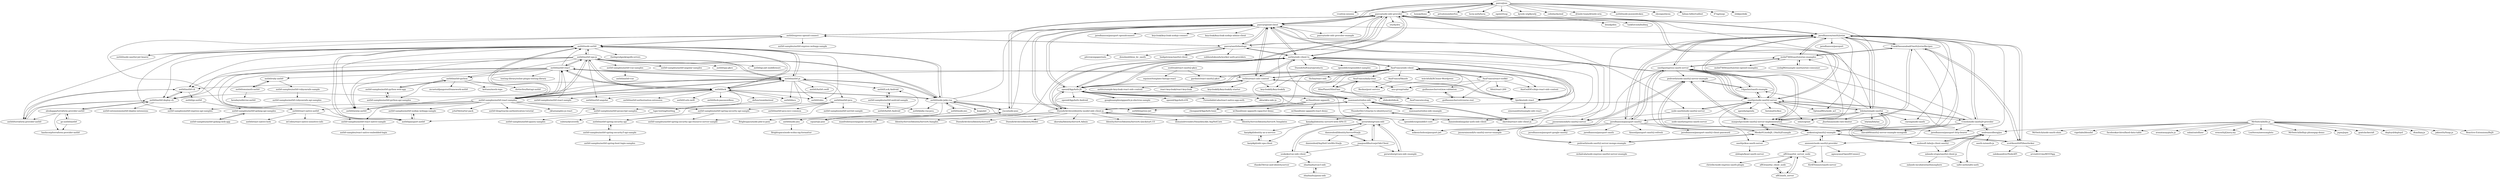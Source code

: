 digraph G {
"panva/jose" -> "vvo/iron-session" ["e"=1]
"panva/jose" -> "panva/node-oidc-provider"
"panva/jose" -> "panva/openid-client"
"panva/jose" -> "honojs/hono" ["e"=1]
"panva/jose" -> "privatenumber/tsx" ["e"=1]
"panva/jose" -> "lucia-auth/lucia" ["e"=1]
"panva/jose" -> "egoist/tsup" ["e"=1]
"panva/jose" -> "kysely-org/kysely" ["e"=1]
"panva/jose" -> "colinhacks/zod" ["e"=1]
"panva/jose" -> "drizzle-team/drizzle-orm" ["e"=1]
"panva/jose" -> "auth0/node-jsonwebtoken" ["e"=1]
"panva/jose" -> "elysiajs/elysia" ["e"=1]
"panva/jose" -> "fabian-hiller/valibot" ["e"=1]
"panva/jose" -> "47ng/nuqs" ["e"=1]
"panva/jose" -> "shikijs/shiki" ["e"=1]
"auth0/auth0-spa-js" -> "auth0/auth0-react"
"auth0/auth0-spa-js" -> "auth0/auth0.js"
"auth0/auth0-spa-js" -> "auth0/node-auth0"
"auth0/auth0-spa-js" -> "auth0/auth0-deploy-cli"
"auth0/auth0-spa-js" -> "auth0/auth0-angular" ["e"=1]
"auth0/auth0-spa-js" -> "auth0/spa-pkce"
"auth0/auth0-spa-js" -> "auth0/lock"
"auth0/auth0-spa-js" -> "auth0-samples/auth0-react-samples"
"auth0/auth0-spa-js" -> "auth0-samples/auth0-vue-samples"
"auth0/auth0-spa-js" -> "auth0/node-jwks-rsa"
"auth0/auth0-spa-js" -> "auth0/nextjs-auth0" ["e"=1]
"auth0/auth0-spa-js" -> "auth0/go-jwt-middleware" ["e"=1]
"auth0/auth0-spa-js" -> "auth0/react-native-auth0"
"auth0/auth0-spa-js" -> "auth0/auth0-python"
"auth0/auth0-spa-js" -> "auth0-samples/auth0-angular-samples" ["e"=1]
"auth0/auth0.js" -> "auth0/lock"
"auth0/auth0.js" -> "auth0/node-auth0"
"auth0/auth0.js" -> "auth0/auth0-spa-js"
"auth0/auth0.js" -> "auth0/auth0-react"
"auth0/auth0.js" -> "auth0-samples/auth0-react-samples"
"auth0/auth0.js" -> "auth0/rules"
"auth0/auth0.js" -> "auth0/auth0-java"
"auth0/auth0.js" -> "auth0/node-jwks-rsa"
"auth0/auth0.js" -> "auth0-samples/auth0-javascript-samples"
"auth0/auth0.js" -> "auth0/Auth0.swift" ["e"=1]
"auth0/auth0.js" -> "auth0/docs" ["e"=1]
"auth0/auth0.js" -> "auth0/auth0-cli"
"auth0/auth0.js" -> "auth0/nextjs-auth0" ["e"=1]
"auth0/auth0.js" -> "auth0/auth0-deploy-cli"
"auth0/auth0.js" -> "auth0/Lock.Android"
"auth0/express-openid-connect" -> "auth0-samples/auth0-express-webapp-sample"
"auth0/express-openid-connect" -> "panva/openid-client"
"auth0/express-openid-connect" -> "auth0/node-oauth2-jwt-bearer"
"auth0/express-openid-connect" -> "auth0/node-auth0"
"auth0/express-openid-connect" -> "auth0/passport-auth0"
"auth0/express-openid-connect" -> "panva/oauth4webapi"
"AxaFrance/oidc-client" -> "AxaFrance/react-toolkit"
"AxaFrance/oidc-client" -> "authts/react-oidc-context"
"AxaFrance/oidc-client" -> "bjerkio/oidc-react"
"AxaFrance/oidc-client" -> "authts/oidc-client-ts"
"AxaFrance/oidc-client" -> "axa-group/radar"
"AxaFrance/oidc-client" -> "openid/AppAuth-JS"
"AxaFrance/oidc-client" -> "AxaFrance/dailyclean"
"AxaFrance/oidc-client" -> "maxmantz/redux-oidc"
"AxaFrance/oidc-client" -> "skoruba/react-oidc-client-js"
"AxaFrance/oidc-client" -> "DuendeArchive/identity-model-oidc-client-js"
"AxaFrance/oidc-client" -> "AxaFrance/Skizzle"
"AxaFrance/oidc-client" -> "thchia/react-oidc"
"AxaFrance/oidc-client" -> "AxaGuilDEv/dojo-react-oidc-context"
"AxaFrance/oidc-client" -> "SlimPlanet/SlimFaas"
"AxaFrance/oidc-client" -> "gardner/react-oauth2-pkce"
"oauthjs/koa-oauth-server" -> "ubilogix/koa2-oauth-server" ["e"=1]
"FrankHassanabad/Oauth2orizeRecipes" -> "jaredhanson/oauth2orize"
"FrankHassanabad/Oauth2orizeRecipes" -> "mohd7469/oauth2orize-examples"
"FrankHassanabad/Oauth2orizeRecipes" -> "manjeshpv/node-oauth2-server-implementation"
"FrankHassanabad/Oauth2orizeRecipes" -> "scottksmith95/beerlocker"
"FrankHassanabad/Oauth2orizeRecipes" -> "mekentosj/oauth2-example"
"FrankHassanabad/Oauth2orizeRecipes" -> "slavab89/oauth2-server-example-mongodb"
"af83/oauth2_server_node" -> "af83/oauth2_client_node"
"af83/oauth2_server_node" -> "af83/auth_server"
"af83/oauth2_server_node" -> "christkv/node-express-oauth-plugin"
"af83/oauth2_server_node" -> "KirillTemnov/oauth-server"
"ThunderDev1/reactjs-ts-identityserver" -> "karpikpl/identity-server4-with-SPA-UI"
"ThunderDev1/reactjs-ts-identityserver" -> "skoruba/react-oidc-client-js"
"perarnborg/vuex-oidc" -> "perarnborg/vuex-oidc-example"
"perarnborg/vuex-oidc" -> "soukoku/vue-oidc-client"
"perarnborg/vuex-oidc" -> "joaojosefilho/vuejsOidcClient"
"perarnborg/vuex-oidc" -> "damienbod/IdentityServer4VueJs"
"perarnborg/vuex-oidc" -> "DuendeArchive/identity-model-oidc-client-js"
"joaojosefilho/vuejsOidcClient" -> "perarnborg/vuex-oidc"
"joaojosefilho/vuejsOidcClient" -> "perarnborg/vuex-oidc-example"
"joaojosefilho/vuejsOidcClient" -> "damienbod/IdentityServer4VueJs"
"joaojosefilho/vuejsOidcClient" -> "soukoku/vue-oidc-client"
"perarnborg/vuex-oidc-example" -> "perarnborg/vuex-oidc"
"jaredhanson/passport-oauth2" -> "jaredhanson/passport-http-bearer" ["e"=1]
"jaredhanson/passport-oauth2" -> "jaredhanson/oauth2orize"
"jaredhanson/passport-oauth2" -> "jaredhanson/passport-oauth"
"jaredhanson/passport-oauth2" -> "mohd7469/oauth2orize-examples"
"jaredhanson/passport-oauth2" -> "fiznool/passport-oauth2-refresh"
"jaredhanson/passport-oauth2" -> "jaredhanson/passport-oauth2-client-password" ["e"=1]
"jaredhanson/passport-oauth2" -> "oauthjs/node-oauth2-server"
"jaredhanson/passport-oauth2" -> "oauthjs/express-oauth-server"
"jaredhanson/passport-oauth2" -> "mikenicholson/passport-jwt" ["e"=1]
"jaredhanson/passport-oauth2" -> "jaredhanson/passport-google-oauth2" ["e"=1]
"jaredhanson/passport-oauth2" -> "mekentosj/oauth2-example"
"tape-testing/testling" -> "substack/coverify"
"auth0-samples/auth0-spring-security5-api-sample" -> "auth0/auth0-spring-security-api"
"auth0-samples/auth0-spring-security5-api-sample" -> "auth0-samples/auth0-spring-boot-login-samples"
"14gasher/oauth-example" -> "oauthjs/express-oauth-server"
"14gasher/oauth-example" -> "pedroetb/node-oauth2-server-example"
"14gasher/oauth-example" -> "oauthjs/node-oauth2-server"
"auth0/auth0-spring-security-api" -> "auth0-samples/auth0-spring-security5-api-sample"
"badgateway/oauth2-client" -> "panva/oauth4webapi"
"mekentosj/oauth2-example" -> "manjeshpv/node-oauth2-server-implementation"
"mekentosj/oauth2-example" -> "ammmir/node-oauth2-provider"
"mekentosj/oauth2-example" -> "oauthjs/koa-oauth-server"
"mekentosj/oauth2-example" -> "scottksmith95/beerlocker"
"soukoku/vue-oidc-client" -> "perarnborg/vuex-oidc"
"soukoku/vue-oidc-client" -> "rbanks54/vue-and-identityserver"
"soukoku/vue-oidc-client" -> "zhazhazhu/vue3-oidc"
"coolaj86/example-oauth2orize-consumer" -> "mohd7469/oauth2orize-examples"
"alexkappa/terraform-provider-auth0" -> "go-auth0/auth0"
"alexkappa/terraform-provider-auth0" -> "hashicorp/terraform-provider-auth0"
"alexkappa/terraform-provider-auth0" -> "auth0/terraform-provider-auth0"
"alexkappa/terraform-provider-auth0" -> "auth0/auth0-deploy-cli"
"wi3land/ionic-appauth" -> "wi3land/ionic-appauth-capacitor-demo"
"wi3land/ionic-appauth" -> "wi3land/ionic-appauth-react-demo"
"wi3land/ionic-appauth" -> "chougaard/AppAuth-Ionic"
"go-auth0/auth0" -> "alexkappa/terraform-provider-auth0"
"go-auth0/auth0" -> "hashicorp/terraform-provider-auth0"
"AxaFrance/react-toolkit" -> "guillaumechervet/course.rest"
"AxaFrance/react-toolkit" -> "AxaFrance/oidc-client"
"AxaFrance/react-toolkit" -> "axa-group/radar"
"AxaFrance/react-toolkit" -> "Sfeir/react-200"
"AxaFrance/react-toolkit" -> "guillaumechervet/mw.validation"
"AxaFrance/react-toolkit" -> "AxaGuilDEv/dojo-react-oidc-context"
"skoruba/react-oidc-client-js" -> "ThunderDev1/reactjs-ts-identityserver"
"skoruba/react-oidc-client-js" -> "maxmantz/redux-oidc"
"damienbod/IdentityServer4VueJs" -> "damienbod/AspNetCoreMvcVueJs"
"damienbod/IdentityServer4VueJs" -> "joaojosefilho/vuejsOidcClient"
"af83/oauth2_client_node" -> "af83/oauth2_server_node"
"af83/oauth2_client_node" -> "af83/auth_server"
"af83/auth_server" -> "af83/oauth2_client_node"
"af83/auth_server" -> "af83/oauth2_server_node"
"auth0/auth0-react" -> "auth0-samples/auth0-react-samples"
"auth0/auth0-react" -> "auth0/auth0-spa-js"
"auth0/auth0-react" -> "auth0/nextjs-auth0" ["e"=1]
"auth0/auth0-react" -> "auth0/auth0.js"
"auth0/auth0-react" -> "auth0/react-native-auth0"
"auth0/auth0-react" -> "auth0/auth0-cli"
"auth0/auth0-react" -> "auth0/lock"
"auth0/auth0-react" -> "auth0/auth0-python"
"auth0/auth0-react" -> "auth0/node-auth0"
"auth0/auth0-react" -> "auth0/auth0-deploy-cli"
"auth0/auth0-react" -> "testing-library/eslint-plugin-testing-library" ["e"=1]
"auth0/auth0-react" -> "authts/react-oidc-context"
"auth0/auth0-react" -> "bjerkio/oidc-react"
"auth0/auth0-react" -> "auth0/ruby-auth0"
"auth0/lock" -> "auth0/auth0.js"
"auth0/lock" -> "auth0/node-auth0"
"auth0/lock" -> "auth0/docs" ["e"=1]
"auth0/lock" -> "auth0/rules"
"auth0/lock" -> "auth0/lock-passwordless"
"auth0/lock" -> "auth0/auth0-authorization-extension"
"auth0/lock" -> "auth0/auth0-spa-js"
"auth0/lock" -> "auth0/passport-auth0"
"auth0/lock" -> "auth0-samples/auth0-react-sample"
"auth0/lock" -> "auth0/auth0-angular" ["e"=1]
"auth0/lock" -> "auth0/node-jwks-rsa"
"auth0/lock" -> "auth0/Lock.swift" ["e"=1]
"auth0/lock" -> "auth0-samples/auth0-react-samples"
"auth0/lock" -> "auth0/auth0-react"
"auth0/lock" -> "defunctzombie/zuul"
"karpikpl/identity-server4-with-SPA-UI" -> "karpikpl/identity-as-a-service"
"karpikpl/identity-server4-with-SPA-UI" -> "karpikpl/oidc-spa-client"
"bjerkio/oidc-react" -> "authts/react-oidc-context"
"bjerkio/oidc-react" -> "AxaFrance/oidc-client"
"bjerkio/oidc-react" -> "simenandre/example-oidc-react"
"bjerkio/oidc-react" -> "authts/oidc-client-ts"
"auth0/auth0-cli" -> "auth0/auth0-deploy-cli"
"auth0/auth0-cli" -> "auth0/terraform-provider-auth0"
"auth0/auth0-cli" -> "auth0/go-auth0"
"MrSwitch/hello.js" -> "andreassolberg/jso"
"MrSwitch/hello.js" -> "arasatasaygin/is.js" ["e"=1]
"MrSwitch/hello.js" -> "sahat/satellizer" ["e"=1]
"MrSwitch/hello.js" -> "ermouth/jQuery.my" ["e"=1]
"MrSwitch/hello.js" -> "LeaVerou/awesomplete" ["e"=1]
"MrSwitch/hello.js" -> "MrSwitch/hellojs-phonegap-demo"
"MrSwitch/hello.js" -> "jspm/jspm" ["e"=1]
"MrSwitch/hello.js" -> "goatslacker/alt" ["e"=1]
"MrSwitch/hello.js" -> "deployd/deployd" ["e"=1]
"MrSwitch/hello.js" -> "dtao/lazy.js" ["e"=1]
"MrSwitch/hello.js" -> "jakiestfu/Snap.js" ["e"=1]
"MrSwitch/hello.js" -> "Reactive-Extensions/RxJS" ["e"=1]
"MrSwitch/hello.js" -> "MrSwitch/node-oauth-shim"
"MrSwitch/hello.js" -> "vigetlabs/blendid" ["e"=1]
"MrSwitch/hello.js" -> "facebookarchive/fixed-data-table" ["e"=1]
"mulesoft-labs/js-client-oauth2" -> "lelylan/simple-oauth2"
"mulesoft-labs/js-client-oauth2" -> "andreassolberg/jso"
"mulesoft-labs/js-client-oauth2" -> "zalando-stups/oauth2-client-js"
"auth0/auth0-python" -> "auth0-samples/auth0-python-web-app"
"auth0/auth0-python" -> "auth0-samples/auth0-python-api-samples"
"auth0/auth0-python" -> "dorinclisu/fastapi-auth0" ["e"=1]
"auth0/auth0-python" -> "mcueto/djangorestframework-auth0"
"auth0/auth0-python" -> "kottans/mock-repo" ["e"=1]
"ammmir/node-oauth2-provider" -> "af83/oauth2_server_node"
"ammmir/node-oauth2-provider" -> "KirillTemnov/oauth-server"
"ammmir/node-oauth2-provider" -> "mekentosj/oauth2-example"
"ammmir/node-oauth2-provider" -> "agmoyano/OpenIDConnect"
"auth0/Lock.Android" -> "auth0-samples/auth0-android-sample"
"jasonraimondi/ts-oauth2-server" -> "jasonraimondi/ts-oauth2-server-example"
"square/js-jose" -> "cisco/node-jose"
"karpikpl/oidc-spa-client" -> "karpikpl/identity-as-a-service"
"karpikpl/identity-as-a-service" -> "karpikpl/oidc-spa-client"
"AxaFrance/Skizzle" -> "Reckue/post-service"
"scottksmith95/beerlocker" -> "FrankHassanabad/Oauth2orizeRecipes"
"scottksmith95/beerlocker" -> "mekentosj/oauth2-example"
"scottksmith95/beerlocker" -> "jaredhanson/oauth2orize"
"scottksmith95/beerlocker" -> "ealeksandrov/NodeAPI" ["e"=1]
"scottksmith95/beerlocker" -> "arvindr21/myRESTApp" ["e"=1]
"auth0/ruby-auth0" -> "auth0/omniauth-auth0"
"auth0/ruby-auth0" -> "auth0-samples/auth0-rubyonrails-sample"
"DuendeArchive/identity-model-oidc-client-js" -> "maxmantz/redux-oidc"
"DuendeArchive/identity-model-oidc-client-js" -> "DuendeArchive/IdentityServer4" ["e"=1]
"DuendeArchive/identity-model-oidc-client-js" -> "authts/oidc-client-ts"
"DuendeArchive/identity-model-oidc-client-js" -> "DuendeArchive/IdentityModel" ["e"=1]
"DuendeArchive/identity-model-oidc-client-js" -> "skoruba/IdentityServer4.Admin" ["e"=1]
"DuendeArchive/identity-model-oidc-client-js" -> "panva/openid-client"
"DuendeArchive/identity-model-oidc-client-js" -> "openiddict/openiddict-core" ["e"=1]
"DuendeArchive/identity-model-oidc-client-js" -> "openid/AppAuth-JS"
"DuendeArchive/identity-model-oidc-client-js" -> "IdentityServer/IdentityServer4.Quickstart.UI" ["e"=1]
"DuendeArchive/identity-model-oidc-client-js" -> "domaindrivendev/Swashbuckle.AspNetCore" ["e"=1]
"DuendeArchive/identity-model-oidc-client-js" -> "perarnborg/vuex-oidc"
"DuendeArchive/identity-model-oidc-client-js" -> "IdentityServer/IdentityServer4.Templates" ["e"=1]
"DuendeArchive/identity-model-oidc-client-js" -> "IdentityServer/IdentityServer4.Samples" ["e"=1]
"DuendeArchive/identity-model-oidc-client-js" -> "damienbod/angular-auth-oidc-client" ["e"=1]
"DuendeArchive/identity-model-oidc-client-js" -> "manfredsteyer/angular-oauth2-oidc" ["e"=1]
"andreassolberg/jso" -> "zalando-stups/oauth2-client-js"
"andreassolberg/jso" -> "salte-auth/salte-auth"
"andreassolberg/jso" -> "t1msh/node-oauth20-provider"
"andreassolberg/jso" -> "mulesoft-labs/js-client-oauth2"
"andreassolberg/jso" -> "oauth-io/oauth-js"
"authts/react-oidc-context" -> "authts/oidc-client-ts"
"authts/react-oidc-context" -> "bjerkio/oidc-react"
"authts/react-oidc-context" -> "AxaFrance/oidc-client"
"authts/react-oidc-context" -> "keycloakify/keycloakify" ["e"=1]
"authts/react-oidc-context" -> "authts/sample-keycloak-react-oidc-context"
"authts/react-oidc-context" -> "react-keycloak/react-keycloak" ["e"=1]
"authts/react-oidc-context" -> "openid/AppAuth-JS"
"authts/react-oidc-context" -> "panva/openid-client"
"authts/react-oidc-context" -> "keycloakify/keycloakify-starter" ["e"=1]
"authts/oidc-client-ts" -> "authts/react-oidc-context"
"authts/oidc-client-ts" -> "DuendeArchive/identity-model-oidc-client-js"
"authts/oidc-client-ts" -> "panva/openid-client"
"authts/oidc-client-ts" -> "AxaFrance/oidc-client"
"authts/oidc-client-ts" -> "bjerkio/oidc-react"
"authts/oidc-client-ts" -> "openid/AppAuth-JS"
"authts/oidc-client-ts" -> "openiddict/openiddict-core" ["e"=1]
"authts/oidc-client-ts" -> "panva/oauth4webapi"
"authts/oidc-client-ts" -> "DuendeSoftware/products" ["e"=1]
"authts/oidc-client-ts" -> "panva/node-oidc-provider"
"authts/oidc-client-ts" -> "keycloakify/keycloakify" ["e"=1]
"authts/oidc-client-ts" -> "openiddict/openiddict-samples" ["e"=1]
"authts/oidc-client-ts" -> "damienbod/angular-auth-oidc-client" ["e"=1]
"authts/oidc-client-ts" -> "manfredsteyer/angular-oauth2-oidc" ["e"=1]
"authts/oidc-client-ts" -> "perarnborg/vuex-oidc"
"zalando-stups/oauth2-client-js" -> "andreassolberg/jso"
"zalando-stups/oauth2-client-js" -> "zalando-incubator/authmosphere" ["e"=1]
"zalando-stups/oauth2-client-js" -> "salte-auth/salte-auth"
"auth0/auth0-java" -> "auth0/auth0-spring-security-api"
"auth0/auth0-java" -> "auth0/auth0-java-mvc-common"
"auth0/auth0-java" -> "auth0-samples/auth0-spring-security-api-sample"
"auth0/auth0-java" -> "auth0-samples/auth0-spring-security-api-resource-server-sample"
"auth0/auth0-java" -> "auth0/jwks-rsa-java"
"auth0/auth0-java" -> "auth0-samples/auth0-servlet-sample"
"panva/node-oidc-provider" -> "panva/openid-client"
"panva/node-oidc-provider" -> "oauthjs/node-oauth2-server"
"panva/node-oidc-provider" -> "panva/node-oidc-provider-example"
"panva/node-oidc-provider" -> "panva/jose"
"panva/node-oidc-provider" -> "jaredhanson/oauth2orize"
"panva/node-oidc-provider" -> "DuendeArchive/identity-model-oidc-client-js"
"panva/node-oidc-provider" -> "authts/oidc-client-ts"
"panva/node-oidc-provider" -> "ory/hydra" ["e"=1]
"panva/node-oidc-provider" -> "panva/oauth4webapi"
"panva/node-oidc-provider" -> "simov/grant" ["e"=1]
"panva/node-oidc-provider" -> "node-oauth/node-oauth2-server"
"panva/node-oidc-provider" -> "openid/AppAuth-JS"
"panva/node-oidc-provider" -> "dexidp/dex" ["e"=1]
"panva/node-oidc-provider" -> "taskforcesh/bullmq" ["e"=1]
"panva/node-oidc-provider" -> "cisco/node-jose"
"panva/oauth4webapi" -> "panva/openid-client"
"panva/oauth4webapi" -> "badgateway/oauth2-client"
"panva/oauth4webapi" -> "subhendukundu/worker-auth-providers" ["e"=1]
"panva/oauth4webapi" -> "authts/oidc-client-ts"
"panva/oauth4webapi" -> "pilcrowonpaper/oslo" ["e"=1]
"panva/oauth4webapi" -> "panva/node-oidc-provider"
"panva/oauth4webapi" -> "denoland/deno_kv_oauth" ["e"=1]
"panva/oauth4webapi" -> "auth0/express-openid-connect"
"panva/oauth4webapi" -> "jasonraimondi/ts-oauth2-server"
"jaredhanson/oauth2orize" -> "oauthjs/node-oauth2-server"
"jaredhanson/oauth2orize" -> "FrankHassanabad/Oauth2orizeRecipes"
"jaredhanson/oauth2orize" -> "jaredhanson/passport-http-bearer" ["e"=1]
"jaredhanson/oauth2orize" -> "mohd7469/oauth2orize-examples"
"jaredhanson/oauth2orize" -> "t1msh/node-oauth20-provider"
"jaredhanson/oauth2orize" -> "jaredhanson/passport-oauth2"
"jaredhanson/oauth2orize" -> "panva/node-oidc-provider"
"jaredhanson/oauth2orize" -> "oauthjs/express-oauth-server"
"jaredhanson/oauth2orize" -> "scottksmith95/beerlocker"
"jaredhanson/oauth2orize" -> "ciaranj/node-oauth" ["e"=1]
"jaredhanson/oauth2orize" -> "mekentosj/oauth2-example"
"jaredhanson/oauth2orize" -> "mikenicholson/passport-jwt" ["e"=1]
"jaredhanson/oauth2orize" -> "jaredhanson/passport" ["e"=1]
"jaredhanson/oauth2orize" -> "lelylan/simple-oauth2"
"jaredhanson/oauth2orize" -> "OptimalBits/node_acl" ["e"=1]
"cisco/node-jose" -> "square/js-jose"
"cisco/node-jose" -> "auth0/node-jwks-rsa"
"cisco/node-jose" -> "panva/openid-client"
"cisco/node-jose" -> "panva/node-oidc-provider"
"soofstad/react-oauth2-pkce" -> "equinor/template-fastapi-react"
"soofstad/react-oauth2-pkce" -> "gardner/react-oauth2-pkce"
"oauthjs/express-oauth-server" -> "oauthjs/node-oauth2-server"
"oauthjs/express-oauth-server" -> "14gasher/oauth-example"
"oauthjs/express-oauth-server" -> "manjeshpv/node-oauth2-server-implementation"
"oauthjs/express-oauth-server" -> "mohd7469/oauth2orize-examples"
"oauthjs/express-oauth-server" -> "pedroetb/node-oauth2-server-example"
"oauthjs/express-oauth-server" -> "jaredhanson/oauth2orize"
"oauthjs/express-oauth-server" -> "mekentosj/oauth2-example"
"oauthjs/express-oauth-server" -> "jaredhanson/passport-oauth2"
"oauthjs/express-oauth-server" -> "oauthjs/koa-oauth-server"
"oauthjs/express-oauth-server" -> "jasonraimondi/ts-oauth2-server"
"node-oauth/node-oauth2-server" -> "node-oauth/express-oauth-server"
"node-oauth/node-oauth2-server" -> "jasonraimondi/ts-oauth2-server"
"node-oauth/node-oauth2-server" -> "oauthjs/node-oauth2-server"
"auth0/terraform-provider-auth0" -> "auth0/auth0-deploy-cli"
"auth0/terraform-provider-auth0" -> "auth0/auth0-cli"
"zhazhazhu/pinia-oidc" -> "zhazhazhu/vue3-oidc"
"AxaFrance/dailyclean" -> "AxaFrance/ecotag"
"AxaFrance/dailyclean" -> "SlimPlanet/SlimFaas"
"AxaFrance/dailyclean" -> "axa-group/radar"
"auth0/go-auth0" -> "auth0-samples/auth0-golang-api-samples"
"maxmantz/redux-oidc" -> "maxmantz/redux-oidc-example"
"maxmantz/redux-oidc" -> "DuendeArchive/identity-model-oidc-client-js"
"maxmantz/redux-oidc" -> "skoruba/react-oidc-client-js"
"maxmantz/redux-oidc" -> "ThunderDev1/reactjs-ts-identityserver"
"maxmantz/redux-oidc" -> "AxaFrance/oidc-client"
"maxmantz/redux-oidc" -> "openid/AppAuth-JS"
"manjeshpv/node-oauth2-server-implementation" -> "pedroetb/node-oauth2-server-example"
"manjeshpv/node-oauth2-server-implementation" -> "mekentosj/oauth2-example"
"manjeshpv/node-oauth2-server-implementation" -> "Meeks91/nodeJS_OAuth2Example"
"manjeshpv/node-oauth2-server-implementation" -> "oauthjs/express-oauth-server"
"manjeshpv/node-oauth2-server-implementation" -> "FrankHassanabad/Oauth2orizeRecipes"
"manjeshpv/node-oauth2-server-implementation" -> "slavab89/oauth2-server-example-mongodb"
"maxmantz/redux-oidc-example" -> "maxmantz/redux-oidc"
"pedroetb/node-oauth2-server-example" -> "pedroetb/node-oauth2-server-mongo-example"
"pedroetb/node-oauth2-server-example" -> "manjeshpv/node-oauth2-server-implementation"
"pedroetb/node-oauth2-server-example" -> "Meeks91/nodeJS_OAuth2Example"
"pedroetb/node-oauth2-server-example" -> "14gasher/oauth-example"
"auth0-samples/auth0-python-web-app" -> "auth0-samples/auth0-python-api-samples"
"auth0-samples/auth0-python-web-app" -> "auth0/auth0-python"
"zhazhazhu/vue3-oidc" -> "zhazhazhu/pinia-oidc"
"guillaumechervet/mw.validation" -> "guillaumechervet/course.rest"
"auth0/react-native-auth0" -> "auth0/react-native-lock" ["e"=1]
"auth0/react-native-auth0" -> "auth0-samples/auth0-react-native-sample"
"auth0/react-native-auth0" -> "mCodex/react-native-sensitive-info" ["e"=1]
"auth0-samples/auth0-vue-samples" -> "auth0/auth0-vue"
"panva/openid-client" -> "panva/node-oidc-provider"
"panva/openid-client" -> "authts/oidc-client-ts"
"panva/openid-client" -> "panva/oauth4webapi"
"panva/openid-client" -> "DuendeArchive/identity-model-oidc-client-js"
"panva/openid-client" -> "panva/jose"
"panva/openid-client" -> "keycloak/keycloak-nodejs-connect" ["e"=1]
"panva/openid-client" -> "auth0/express-openid-connect"
"panva/openid-client" -> "keycloak/keycloak-nodejs-admin-client" ["e"=1]
"panva/openid-client" -> "simov/grant" ["e"=1]
"panva/openid-client" -> "panva/node-oidc-provider-example"
"panva/openid-client" -> "oauthjs/node-oauth2-server"
"panva/openid-client" -> "jaredhanson/passport-openidconnect"
"panva/openid-client" -> "jaredhanson/oauth2orize"
"panva/openid-client" -> "openid/AppAuth-JS"
"panva/openid-client" -> "authts/react-oidc-context"
"auth0-samples/auth0-android-sample" -> "auth0/Auth0.Android"
"auth0-samples/auth0-android-sample" -> "auth0/Lock.Android"
"auth0/Auth0.Android" -> "auth0-samples/auth0-android-sample"
"auth0/Auth0.Android" -> "auth0/Lock.Android"
"auth0/node-auth0" -> "auth0/auth0.js"
"auth0/node-auth0" -> "auth0/passport-auth0"
"auth0/node-auth0" -> "auth0/auth0-spa-js"
"auth0/node-auth0" -> "auth0/lock"
"auth0/node-auth0" -> "auth0/node-jwks-rsa"
"auth0/node-auth0" -> "auth0-samples/auth0-express-api-samples"
"auth0/node-auth0" -> "auth0/auth0-deploy-cli"
"auth0/node-auth0" -> "auth0/express-openid-connect"
"auth0/node-auth0" -> "auth0/node-oauth2-jwt-bearer"
"auth0/node-auth0" -> "auth0/auth0-cli"
"auth0/node-auth0" -> "auth0/rules"
"auth0/node-auth0" -> "auth0/nextjs-auth0" ["e"=1]
"auth0/node-auth0" -> "thebigredgeek/apollo-errors" ["e"=1]
"auth0/node-auth0" -> "auth0-samples/auth0-react-samples"
"auth0/node-auth0" -> "auth0/terraform-provider-auth0"
"auth0-samples/auth0-react-sample" -> "auth0/auth0-react"
"auth0/passport-auth0" -> "auth0-samples/auth0-nodejs-webapp-sample"
"auth0/passport-auth0" -> "auth0/node-auth0"
"auth0/node-jwks-rsa" -> "auth0/node-auth0"
"auth0/node-jwks-rsa" -> "cisco/node-jose"
"auth0/node-jwks-rsa" -> "auth0/node-jws"
"auth0/node-jwks-rsa" -> "koajs/jwt" ["e"=1]
"auth0/node-jwks-rsa" -> "auth0/express-jwt" ["e"=1]
"auth0/node-jwks-rsa" -> "auth0/auth0.js"
"auth0/node-jwks-rsa" -> "mikenicholson/passport-jwt" ["e"=1]
"auth0/node-jwks-rsa" -> "auth0/auth0-spa-js"
"auth0/node-jwks-rsa" -> "Brightspace/node-jwk-to-pem"
"auth0/node-jwks-rsa" -> "panva/openid-client"
"auth0/node-jwks-rsa" -> "auth0/jwks-rsa-java"
"auth0/node-jwks-rsa" -> "auth0/lock"
"t1msh/node-oauth20-provider" -> "jaredhanson/oauth2orize"
"t1msh/node-oauth20-provider" -> "oauthjs/node-oauth2-server"
"t1msh/node-oauth20-provider" -> "andreassolberg/jso"
"t1msh/node-oauth20-provider" -> "ammmir/node-oauth2-provider"
"t1msh/node-oauth20-provider" -> "mekentosj/oauth2-example"
"t1msh/node-oauth20-provider" -> "mohd7469/oauth2orize-examples"
"t1msh/node-oauth20-provider" -> "jaredhanson/passport-http-bearer" ["e"=1]
"SlimPlanet/SlimFaas" -> "AxaFrance/dailyclean"
"SlimPlanet/SlimFaas" -> "AxaFrance/ecotag"
"SlimPlanet/SlimFaas" -> "slidesk/slidesk"
"auth0-samples/auth0-nodejs-webapp-sample" -> "auth0/passport-auth0"
"auth0-samples/auth0-python-api-samples" -> "auth0-samples/auth0-python-web-app"
"auth0-samples/auth0-spring-security-api-sample" -> "auth0/auth0-spring-security-api"
"auth0-samples/auth0-spring-security-api-sample" -> "auth0-samples/auth0-spring-security-api-resource-server-sample"
"auth0-samples/auth0-rubyonrails-sample" -> "auth0-samples/auth0-rubyonrails-api-samples"
"defunctzombie/zuul" -> "tape-testing/testling"
"auth0/auth0-deploy-cli" -> "auth0/auth0-cli"
"auth0/auth0-deploy-cli" -> "auth0/terraform-provider-auth0"
"auth0/auth0-deploy-cli" -> "auth0-extensions/auth0-deploy-extensions"
"auth0/auth0-deploy-cli" -> "alexkappa/terraform-provider-auth0"
"mohd7469/oauth2orize-examples" -> "coolaj86/example-oauth2orize-consumer"
"mohd7469/oauth2orize-examples" -> "jaredhanson/oauth2orize"
"mohd7469/oauth2orize-examples" -> "FrankHassanabad/Oauth2orizeRecipes"
"mohd7469/oauth2orize-examples" -> "oauthjs/express-oauth-server"
"mohd7469/oauth2orize-examples" -> "mohd7469/oauth2orize-openid-examples"
"lelylan/simple-oauth2" -> "mulesoft-labs/js-client-oauth2"
"lelylan/simple-oauth2" -> "oauthjs/node-oauth2-server"
"lelylan/simple-oauth2" -> "jaredhanson/oauth2orize"
"lelylan/simple-oauth2" -> "panva/openid-client"
"lelylan/simple-oauth2" -> "oauthjs/express-oauth-server"
"lelylan/simple-oauth2" -> "ciaranj/node-oauth" ["e"=1]
"lelylan/simple-oauth2" -> "mekentosj/oauth2-example"
"lelylan/simple-oauth2" -> "manjeshpv/node-oauth2-server-implementation"
"lelylan/simple-oauth2" -> "simov/grant" ["e"=1]
"lelylan/simple-oauth2" -> "panva/node-oidc-provider"
"lelylan/simple-oauth2" -> "jaredhanson/passport-oauth2"
"lelylan/simple-oauth2" -> "14gasher/oauth-example"
"lelylan/simple-oauth2" -> "jhurliman/node-rate-limiter" ["e"=1]
"lelylan/simple-oauth2" -> "t1msh/node-oauth20-provider"
"lelylan/simple-oauth2" -> "lelylan/lelylan" ["e"=1]
"auth0/node-jws" -> "auth0/node-jwa"
"auth0/node-jws" -> "Brightspace/node-jwk-to-pem"
"auth0/node-jws" -> "auth0/node-jwks-rsa"
"pedroetb/node-oauth2-server-mongo-example" -> "pedroetb/node-oauth2-server-example"
"pedroetb/node-oauth2-server-mongo-example" -> "Meeks91/nodeJS_OAuth2Example"
"pedroetb/node-oauth2-server-mongo-example" -> "nickalcala/node-express-oauth2-server-example"
"auth0-samples/auth0-golang-api-samples" -> "auth0-samples/auth0-golang-web-app"
"watchfulli/XCloner-Wordpress" -> "Reckue/post-service"
"auth0-samples/auth0-golang-web-app" -> "auth0-samples/auth0-golang-api-samples"
"openid/AppAuth-JS" -> "googlesamples/appauth-js-electron-sample"
"openid/AppAuth-JS" -> "DuendeArchive/identity-model-oidc-client-js"
"openid/AppAuth-JS" -> "authts/oidc-client-ts"
"openid/AppAuth-JS" -> "AxaFrance/oidc-client"
"openid/AppAuth-JS" -> "wi3land/ionic-appauth"
"openid/AppAuth-JS" -> "openid/AppAuth-iOS" ["e"=1]
"openid/AppAuth-JS" -> "authts/react-oidc-context"
"openid/AppAuth-JS" -> "maxmantz/redux-oidc"
"openid/AppAuth-JS" -> "panva/openid-client"
"openid/AppAuth-JS" -> "FormidableLabs/react-native-app-auth" ["e"=1]
"openid/AppAuth-JS" -> "panva/node-oidc-provider"
"openid/AppAuth-JS" -> "okta/okta-oidc-js" ["e"=1]
"openid/AppAuth-JS" -> "bjerkio/oidc-react"
"openid/AppAuth-JS" -> "chougaard/AppAuth-Ionic"
"openid/AppAuth-JS" -> "openid/AppAuth-Android" ["e"=1]
"auth0-samples/auth0-react-samples" -> "auth0/auth0-react"
"auth0-samples/auth0-react-samples" -> "auth0-samples/auth0-javascript-samples"
"auth0-samples/auth0-react-samples" -> "auth0/auth0.js"
"auth0-samples/auth0-react-samples" -> "auth0/node-auth0"
"auth0-samples/auth0-react-samples" -> "auth0/auth0-spa-js"
"auth0-samples/auth0-react-samples" -> "auth0-samples/auth0-nodejs-webapp-sample"
"auth0-samples/auth0-react-samples" -> "auth0/lock"
"auth0-samples/auth0-react-samples" -> "auth0/nextjs-auth0" ["e"=1]
"auth0-samples/auth0-react-samples" -> "auth0-samples/auth0-express-api-samples"
"auth0-samples/auth0-react-samples" -> "auth0/react-native-auth0"
"auth0-samples/auth0-react-samples" -> "auth0-samples/auth0-react-native-sample"
"auth0-samples/auth0-react-samples" -> "auth0-blog/reactjs-authentication-tutorial"
"auth0-samples/auth0-react-samples" -> "okta/samples-js-react" ["e"=1]
"auth0-samples/auth0-react-samples" -> "jch254/starter-pack"
"auth0-samples/auth0-react-samples" -> "auth0-samples/auth0-spring-security-api-sample"
"auth0-samples/auth0-javascript-samples" -> "auth0-samples/auth0-jquery-samples"
"auth0/node-jwa" -> "Brightspace/node-ecdsa-sig-formatter"
"guillaumechervet/course.rest" -> "guillaumechervet/mw.validation"
"googlesamples/appauth-js-electron-sample" -> "openid/AppAuth-JS"
"oauthjs/node-oauth2-server" -> "jaredhanson/oauth2orize"
"oauthjs/node-oauth2-server" -> "oauthjs/express-oauth-server"
"oauthjs/node-oauth2-server" -> "panva/node-oidc-provider"
"oauthjs/node-oauth2-server" -> "14gasher/oauth-example"
"oauthjs/node-oauth2-server" -> "lelylan/simple-oauth2"
"oauthjs/node-oauth2-server" -> "t1msh/node-oauth20-provider"
"oauthjs/node-oauth2-server" -> "manjeshpv/node-oauth2-server-implementation"
"oauthjs/node-oauth2-server" -> "mekentosj/oauth2-example"
"oauthjs/node-oauth2-server" -> "node-oauth/node-oauth2-server"
"oauthjs/node-oauth2-server" -> "simov/grant" ["e"=1]
"oauthjs/node-oauth2-server" -> "Automattic/kue" ["e"=1]
"oauthjs/node-oauth2-server" -> "auth0/express-jwt" ["e"=1]
"oauthjs/node-oauth2-server" -> "OptimalBits/node_acl" ["e"=1]
"oauthjs/node-oauth2-server" -> "panva/openid-client"
"oauthjs/node-oauth2-server" -> "agenda/agenda" ["e"=1]
"Meeks91/nodeJS_OAuth2Example" -> "pedroetb/node-oauth2-server-example"
"Meeks91/nodeJS_OAuth2Example" -> "pedroetb/node-oauth2-server-mongo-example"
"Meeks91/nodeJS_OAuth2Example" -> "manjeshpv/node-oauth2-server-implementation"
"auth0-samples/auth0-react-native-sample" -> "auth0-samples/react-native-embedded-login"
"auth0/omniauth-auth0" -> "auth0/ruby-auth0"
"auth0/omniauth-auth0" -> "faradayio/devise-auth0"
"panva/jose" ["l"="1.039,-35.594"]
"vvo/iron-session" ["l"="-1.36,-30.015"]
"panva/node-oidc-provider" ["l"="0.988,-35.547"]
"panva/openid-client" ["l"="0.959,-35.572"]
"honojs/hono" ["l"="-4.045,-29.977"]
"privatenumber/tsx" ["l"="-4.221,-29.964"]
"lucia-auth/lucia" ["l"="-3.942,-30.105"]
"egoist/tsup" ["l"="-4.154,-29.869"]
"kysely-org/kysely" ["l"="-4.158,-30.102"]
"colinhacks/zod" ["l"="-3.966,-29.772"]
"drizzle-team/drizzle-orm" ["l"="-3.983,-30.004"]
"auth0/node-jsonwebtoken" ["l"="0.024,-34.198"]
"elysiajs/elysia" ["l"="-4.09,-30.068"]
"fabian-hiller/valibot" ["l"="-4.068,-30.009"]
"47ng/nuqs" ["l"="-3.764,-30.052"]
"shikijs/shiki" ["l"="-3.913,-29.988"]
"auth0/auth0-spa-js" ["l"="0.791,-35.71"]
"auth0/auth0-react" ["l"="0.796,-35.695"]
"auth0/auth0.js" ["l"="0.794,-35.737"]
"auth0/node-auth0" ["l"="0.819,-35.702"]
"auth0/auth0-deploy-cli" ["l"="0.772,-35.752"]
"auth0/auth0-angular" ["l"="9.98,-23.771"]
"auth0/spa-pkce" ["l"="0.769,-35.676"]
"auth0/lock" ["l"="0.832,-35.724"]
"auth0-samples/auth0-react-samples" ["l"="0.761,-35.711"]
"auth0-samples/auth0-vue-samples" ["l"="0.798,-35.8"]
"auth0/node-jwks-rsa" ["l"="0.867,-35.701"]
"auth0/nextjs-auth0" ["l"="-1.369,-29.97"]
"auth0/go-jwt-middleware" ["l"="3.907,-8.872"]
"auth0/react-native-auth0" ["l"="0.741,-35.685"]
"auth0/auth0-python" ["l"="0.711,-35.657"]
"auth0-samples/auth0-angular-samples" ["l"="9.902,-23.701"]
"auth0/rules" ["l"="0.833,-35.751"]
"auth0/auth0-java" ["l"="0.718,-35.783"]
"auth0-samples/auth0-javascript-samples" ["l"="0.724,-35.738"]
"auth0/Auth0.swift" ["l"="44.091,-26.981"]
"auth0/docs" ["l"="50.546,-0.541"]
"auth0/auth0-cli" ["l"="0.751,-35.738"]
"auth0/Lock.Android" ["l"="0.769,-35.832"]
"auth0/express-openid-connect" ["l"="0.89,-35.626"]
"auth0-samples/auth0-express-webapp-sample" ["l"="0.896,-35.653"]
"auth0/node-oauth2-jwt-bearer" ["l"="0.859,-35.66"]
"auth0/passport-auth0" ["l"="0.832,-35.67"]
"panva/oauth4webapi" ["l"="0.944,-35.547"]
"AxaFrance/oidc-client" ["l"="0.853,-35.525"]
"AxaFrance/react-toolkit" ["l"="0.852,-35.484"]
"authts/react-oidc-context" ["l"="0.876,-35.579"]
"bjerkio/oidc-react" ["l"="0.85,-35.578"]
"authts/oidc-client-ts" ["l"="0.914,-35.558"]
"axa-group/radar" ["l"="0.833,-35.495"]
"openid/AppAuth-JS" ["l"="0.888,-35.549"]
"AxaFrance/dailyclean" ["l"="0.815,-35.483"]
"maxmantz/redux-oidc" ["l"="0.84,-35.544"]
"skoruba/react-oidc-client-js" ["l"="0.809,-35.525"]
"DuendeArchive/identity-model-oidc-client-js" ["l"="0.915,-35.584"]
"AxaFrance/Skizzle" ["l"="0.789,-35.505"]
"thchia/react-oidc" ["l"="0.869,-35.496"]
"AxaGuilDEv/dojo-react-oidc-context" ["l"="0.85,-35.502"]
"SlimPlanet/SlimFaas" ["l"="0.794,-35.474"]
"gardner/react-oauth2-pkce" ["l"="0.828,-35.459"]
"oauthjs/koa-oauth-server" ["l"="1.129,-35.521"]
"ubilogix/koa2-oauth-server" ["l"="-7.897,-36.074"]
"FrankHassanabad/Oauth2orizeRecipes" ["l"="1.135,-35.475"]
"jaredhanson/oauth2orize" ["l"="1.076,-35.479"]
"mohd7469/oauth2orize-examples" ["l"="1.108,-35.454"]
"manjeshpv/node-oauth2-server-implementation" ["l"="1.127,-35.495"]
"scottksmith95/beerlocker" ["l"="1.134,-35.456"]
"mekentosj/oauth2-example" ["l"="1.112,-35.472"]
"slavab89/oauth2-server-example-mongodb" ["l"="1.163,-35.483"]
"af83/oauth2_server_node" ["l"="1.227,-35.423"]
"af83/oauth2_client_node" ["l"="1.247,-35.416"]
"af83/auth_server" ["l"="1.25,-35.429"]
"christkv/node-express-oauth-plugin" ["l"="1.246,-35.402"]
"KirillTemnov/oauth-server" ["l"="1.203,-35.431"]
"ThunderDev1/reactjs-ts-identityserver" ["l"="0.778,-35.519"]
"karpikpl/identity-server4-with-SPA-UI" ["l"="0.731,-35.487"]
"perarnborg/vuex-oidc" ["l"="0.981,-35.629"]
"perarnborg/vuex-oidc-example" ["l"="0.989,-35.647"]
"soukoku/vue-oidc-client" ["l"="1.029,-35.652"]
"joaojosefilho/vuejsOidcClient" ["l"="1.006,-35.655"]
"damienbod/IdentityServer4VueJs" ["l"="1.016,-35.675"]
"jaredhanson/passport-oauth2" ["l"="1.066,-35.452"]
"jaredhanson/passport-http-bearer" ["l"="0.068,-34.443"]
"jaredhanson/passport-oauth" ["l"="1.044,-35.422"]
"fiznool/passport-oauth2-refresh" ["l"="1.02,-35.409"]
"jaredhanson/passport-oauth2-client-password" ["l"="0.071,-34.52"]
"oauthjs/node-oauth2-server" ["l"="1.054,-35.51"]
"oauthjs/express-oauth-server" ["l"="1.095,-35.492"]
"mikenicholson/passport-jwt" ["l"="0.073,-34.362"]
"jaredhanson/passport-google-oauth2" ["l"="0.156,-34.482"]
"tape-testing/testling" ["l"="0.942,-35.852"]
"substack/coverify" ["l"="0.959,-35.878"]
"auth0-samples/auth0-spring-security5-api-sample" ["l"="0.642,-35.809"]
"auth0/auth0-spring-security-api" ["l"="0.67,-35.791"]
"auth0-samples/auth0-spring-boot-login-samples" ["l"="0.618,-35.826"]
"14gasher/oauth-example" ["l"="1.1,-35.514"]
"pedroetb/node-oauth2-server-example" ["l"="1.146,-35.512"]
"badgateway/oauth2-client" ["l"="0.934,-35.507"]
"ammmir/node-oauth2-provider" ["l"="1.165,-35.436"]
"rbanks54/vue-and-identityserver" ["l"="1.054,-35.667"]
"zhazhazhu/vue3-oidc" ["l"="1.076,-35.67"]
"coolaj86/example-oauth2orize-consumer" ["l"="1.121,-35.428"]
"alexkappa/terraform-provider-auth0" ["l"="0.748,-35.793"]
"go-auth0/auth0" ["l"="0.737,-35.823"]
"hashicorp/terraform-provider-auth0" ["l"="0.723,-35.813"]
"auth0/terraform-provider-auth0" ["l"="0.755,-35.759"]
"wi3land/ionic-appauth" ["l"="0.819,-35.563"]
"wi3land/ionic-appauth-capacitor-demo" ["l"="0.785,-35.562"]
"wi3land/ionic-appauth-react-demo" ["l"="0.794,-35.573"]
"chougaard/AppAuth-Ionic" ["l"="0.85,-35.558"]
"guillaumechervet/course.rest" ["l"="0.864,-35.464"]
"Sfeir/react-200" ["l"="0.854,-35.453"]
"guillaumechervet/mw.validation" ["l"="0.85,-35.466"]
"damienbod/AspNetCoreMvcVueJs" ["l"="1.042,-35.702"]
"testing-library/eslint-plugin-testing-library" ["l"="-1.857,-28.489"]
"auth0/ruby-auth0" ["l"="0.843,-35.797"]
"auth0/lock-passwordless" ["l"="0.876,-35.746"]
"auth0/auth0-authorization-extension" ["l"="0.862,-35.762"]
"auth0-samples/auth0-react-sample" ["l"="0.812,-35.682"]
"auth0/Lock.swift" ["l"="44.083,-26.958"]
"defunctzombie/zuul" ["l"="0.908,-35.807"]
"karpikpl/identity-as-a-service" ["l"="0.706,-35.474"]
"karpikpl/oidc-spa-client" ["l"="0.72,-35.468"]
"simenandre/example-oidc-react" ["l"="0.819,-35.588"]
"auth0/go-auth0" ["l"="0.653,-35.753"]
"MrSwitch/hello.js" ["l"="1.129,-35.282"]
"andreassolberg/jso" ["l"="1.101,-35.368"]
"arasatasaygin/is.js" ["l"="22.644,-26.948"]
"sahat/satellizer" ["l"="10.061,-23.911"]
"ermouth/jQuery.my" ["l"="22.447,-27.112"]
"LeaVerou/awesomplete" ["l"="22.63,-26.976"]
"MrSwitch/hellojs-phonegap-demo" ["l"="1.122,-35.254"]
"jspm/jspm" ["l"="-0.332,-31.359"]
"goatslacker/alt" ["l"="0.525,-29.213"]
"deployd/deployd" ["l"="5.736,-9.392"]
"dtao/lazy.js" ["l"="1.534,-26.974"]
"jakiestfu/Snap.js" ["l"="22.221,-29.334"]
"Reactive-Extensions/RxJS" ["l"="0.864,-29.215"]
"MrSwitch/node-oauth-shim" ["l"="1.151,-35.257"]
"vigetlabs/blendid" ["l"="22.527,-29.848"]
"facebookarchive/fixed-data-table" ["l"="0.463,-28.902"]
"mulesoft-labs/js-client-oauth2" ["l"="1.069,-35.398"]
"lelylan/simple-oauth2" ["l"="1.044,-35.473"]
"zalando-stups/oauth2-client-js" ["l"="1.073,-35.356"]
"auth0-samples/auth0-python-web-app" ["l"="0.677,-35.648"]
"auth0-samples/auth0-python-api-samples" ["l"="0.656,-35.645"]
"dorinclisu/fastapi-auth0" ["l"="42.968,19.696"]
"mcueto/djangorestframework-auth0" ["l"="0.689,-35.624"]
"kottans/mock-repo" ["l"="-44.505,24.656"]
"agmoyano/OpenIDConnect" ["l"="1.195,-35.407"]
"auth0-samples/auth0-android-sample" ["l"="0.762,-35.857"]
"jasonraimondi/ts-oauth2-server" ["l"="1.009,-35.507"]
"jasonraimondi/ts-oauth2-server-example" ["l"="0.991,-35.487"]
"square/js-jose" ["l"="0.954,-35.669"]
"cisco/node-jose" ["l"="0.94,-35.634"]
"Reckue/post-service" ["l"="0.741,-35.503"]
"ealeksandrov/NodeAPI" ["l"="3.081,-20.998"]
"arvindr21/myRESTApp" ["l"="9.729,-24.53"]
"auth0/omniauth-auth0" ["l"="0.846,-35.826"]
"auth0-samples/auth0-rubyonrails-sample" ["l"="0.869,-35.836"]
"DuendeArchive/IdentityServer4" ["l"="-34.316,-1.334"]
"DuendeArchive/IdentityModel" ["l"="-34.11,-1.366"]
"skoruba/IdentityServer4.Admin" ["l"="-34.209,-1.241"]
"openiddict/openiddict-core" ["l"="-34.277,-1.184"]
"IdentityServer/IdentityServer4.Quickstart.UI" ["l"="-34.056,-1.438"]
"domaindrivendev/Swashbuckle.AspNetCore" ["l"="-34.453,-1.213"]
"IdentityServer/IdentityServer4.Templates" ["l"="-34.038,-1.448"]
"IdentityServer/IdentityServer4.Samples" ["l"="-34.103,-1.429"]
"damienbod/angular-auth-oidc-client" ["l"="9.897,-22.172"]
"manfredsteyer/angular-oauth2-oidc" ["l"="9.835,-22.121"]
"salte-auth/salte-auth" ["l"="1.09,-35.335"]
"t1msh/node-oauth20-provider" ["l"="1.091,-35.438"]
"oauth-io/oauth-js" ["l"="1.145,-35.338"]
"keycloakify/keycloakify" ["l"="0.897,-36.059"]
"authts/sample-keycloak-react-oidc-context" ["l"="0.843,-35.602"]
"react-keycloak/react-keycloak" ["l"="0.836,-36.001"]
"keycloakify/keycloakify-starter" ["l"="0.875,-36.095"]
"DuendeSoftware/products" ["l"="-34.191,-1.214"]
"openiddict/openiddict-samples" ["l"="-34.018,-1.213"]
"zalando-incubator/authmosphere" ["l"="7.058,-8.228"]
"auth0/auth0-java-mvc-common" ["l"="0.689,-35.801"]
"auth0-samples/auth0-spring-security-api-sample" ["l"="0.701,-35.763"]
"auth0-samples/auth0-spring-security-api-resource-server-sample" ["l"="0.69,-35.78"]
"auth0/jwks-rsa-java" ["l"="0.802,-35.769"]
"auth0-samples/auth0-servlet-sample" ["l"="0.696,-35.815"]
"panva/node-oidc-provider-example" ["l"="0.966,-35.524"]
"ory/hydra" ["l"="3.769,-9.294"]
"simov/grant" ["l"="-0.283,-34.204"]
"node-oauth/node-oauth2-server" ["l"="1.04,-35.539"]
"dexidp/dex" ["l"="8.112,-8.858"]
"taskforcesh/bullmq" ["l"="-0.283,-33.939"]
"subhendukundu/worker-auth-providers" ["l"="-4.936,-27.569"]
"pilcrowonpaper/oslo" ["l"="-3.997,-30.278"]
"denoland/deno_kv_oauth" ["l"="2.333,-30.725"]
"ciaranj/node-oauth" ["l"="1.93,-34.468"]
"jaredhanson/passport" ["l"="0.003,-34.246"]
"OptimalBits/node_acl" ["l"="-0.299,-34.18"]
"soofstad/react-oauth2-pkce" ["l"="0.806,-35.413"]
"equinor/template-fastapi-react" ["l"="0.792,-35.386"]
"node-oauth/express-oauth-server" ["l"="1.073,-35.555"]
"zhazhazhu/pinia-oidc" ["l"="1.095,-35.679"]
"AxaFrance/ecotag" ["l"="0.805,-35.46"]
"auth0-samples/auth0-golang-api-samples" ["l"="0.592,-35.763"]
"maxmantz/redux-oidc-example" ["l"="0.802,-35.546"]
"Meeks91/nodeJS_OAuth2Example" ["l"="1.168,-35.506"]
"pedroetb/node-oauth2-server-mongo-example" ["l"="1.185,-35.52"]
"auth0/react-native-lock" ["l"="2.947,-28.502"]
"auth0-samples/auth0-react-native-sample" ["l"="0.704,-35.691"]
"mCodex/react-native-sensitive-info" ["l"="3.539,-28.394"]
"auth0/auth0-vue" ["l"="0.806,-35.843"]
"keycloak/keycloak-nodejs-connect" ["l"="0.873,-35.979"]
"keycloak/keycloak-nodejs-admin-client" ["l"="0.862,-35.995"]
"jaredhanson/passport-openidconnect" ["l"="0.986,-35.603"]
"auth0/Auth0.Android" ["l"="0.754,-35.875"]
"auth0-samples/auth0-express-api-samples" ["l"="0.806,-35.723"]
"thebigredgeek/apollo-errors" ["l"="-0.481,-20.617"]
"auth0-samples/auth0-nodejs-webapp-sample" ["l"="0.794,-35.664"]
"auth0/node-jws" ["l"="0.923,-35.736"]
"koajs/jwt" ["l"="-1.56,-34.963"]
"auth0/express-jwt" ["l"="0.002,-34.307"]
"Brightspace/node-jwk-to-pem" ["l"="0.91,-35.713"]
"slidesk/slidesk" ["l"="0.768,-35.45"]
"auth0-samples/auth0-rubyonrails-api-samples" ["l"="0.877,-35.861"]
"auth0-extensions/auth0-deploy-extensions" ["l"="0.769,-35.777"]
"mohd7469/oauth2orize-openid-examples" ["l"="1.137,-35.432"]
"jhurliman/node-rate-limiter" ["l"="-0.079,-33.845"]
"lelylan/lelylan" ["l"="-17.559,-44.828"]
"auth0/node-jwa" ["l"="0.964,-35.762"]
"nickalcala/node-express-oauth2-server-example" ["l"="1.212,-35.527"]
"auth0-samples/auth0-golang-web-app" ["l"="0.562,-35.769"]
"watchfulli/XCloner-Wordpress" ["l"="0.701,-35.499"]
"googlesamples/appauth-js-electron-sample" ["l"="0.89,-35.518"]
"openid/AppAuth-iOS" ["l"="45.86,-26.31"]
"FormidableLabs/react-native-app-auth" ["l"="3.599,-28.25"]
"okta/okta-oidc-js" ["l"="11.683,-5.223"]
"openid/AppAuth-Android" ["l"="55.02,-14.216"]
"auth0-blog/reactjs-authentication-tutorial" ["l"="0.71,-35.715"]
"okta/samples-js-react" ["l"="11.674,-5.24"]
"jch254/starter-pack" ["l"="0.68,-35.716"]
"auth0-samples/auth0-jquery-samples" ["l"="0.693,-35.743"]
"Brightspace/node-ecdsa-sig-formatter" ["l"="0.985,-35.777"]
"Automattic/kue" ["l"="-0.146,-34.02"]
"agenda/agenda" ["l"="-0.113,-34.001"]
"auth0-samples/react-native-embedded-login" ["l"="0.665,-35.687"]
"faradayio/devise-auth0" ["l"="0.847,-35.854"]
}